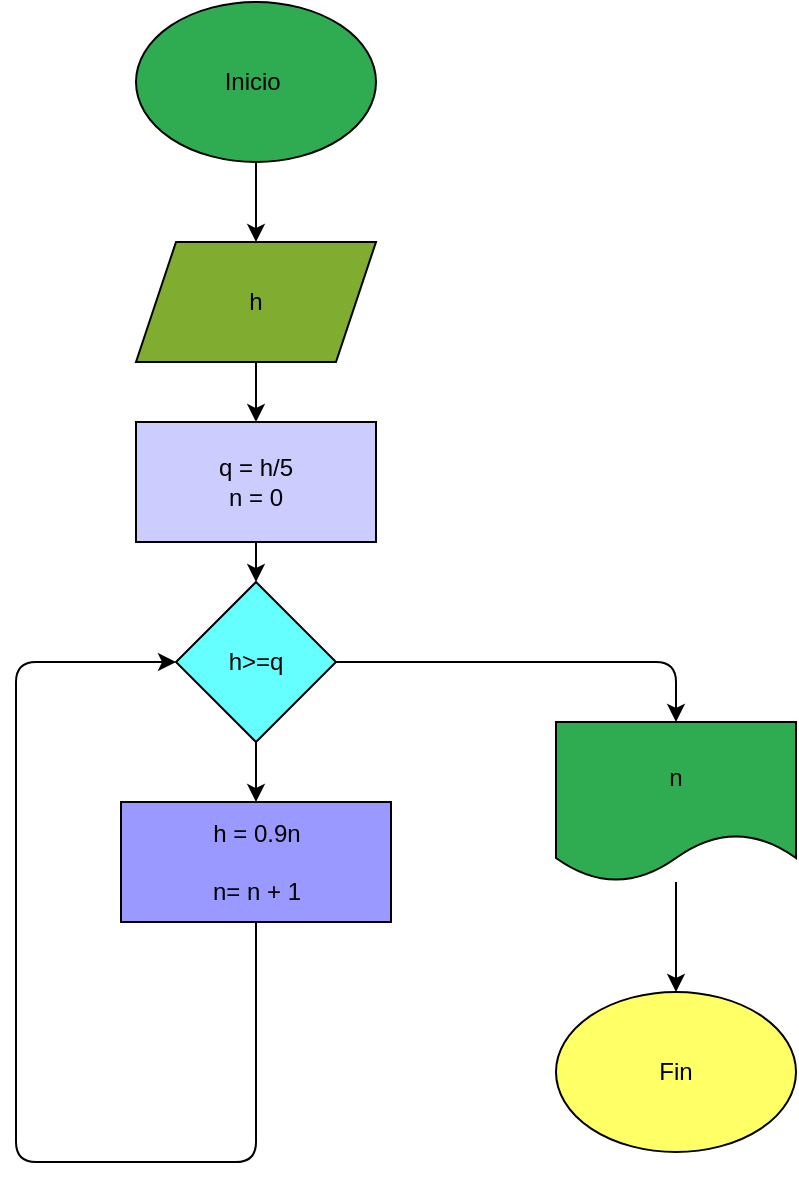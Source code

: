 <mxfile>
    <diagram id="ybQ_8pB1HdUXT-jlIhgG" name="Página-1">
        <mxGraphModel dx="575" dy="461" grid="1" gridSize="10" guides="1" tooltips="1" connect="1" arrows="1" fold="1" page="1" pageScale="1" pageWidth="827" pageHeight="1169" math="0" shadow="0">
            <root>
                <mxCell id="0"/>
                <mxCell id="1" parent="0"/>
                <mxCell id="9" style="edgeStyle=none;html=1;fontColor=#000000;" edge="1" parent="1" source="2" target="3">
                    <mxGeometry relative="1" as="geometry"/>
                </mxCell>
                <mxCell id="2" value="Inicio&amp;nbsp;" style="ellipse;whiteSpace=wrap;html=1;fillColor=#2FAB52;" vertex="1" parent="1">
                    <mxGeometry x="220" y="10" width="120" height="80" as="geometry"/>
                </mxCell>
                <mxCell id="10" style="edgeStyle=none;html=1;fontColor=#000000;" edge="1" parent="1" source="3" target="4">
                    <mxGeometry relative="1" as="geometry"/>
                </mxCell>
                <mxCell id="3" value="h" style="shape=parallelogram;perimeter=parallelogramPerimeter;whiteSpace=wrap;html=1;fixedSize=1;fillColor=#80ac2f;" vertex="1" parent="1">
                    <mxGeometry x="220" y="130" width="120" height="60" as="geometry"/>
                </mxCell>
                <mxCell id="11" style="edgeStyle=none;html=1;fontColor=#000000;" edge="1" parent="1" source="4" target="6">
                    <mxGeometry relative="1" as="geometry"/>
                </mxCell>
                <mxCell id="4" value="&lt;font color=&quot;#000000&quot;&gt;q = h/5&lt;br&gt;n = 0&lt;/font&gt;" style="rounded=0;whiteSpace=wrap;html=1;fillColor=#CCCCFF;" vertex="1" parent="1">
                    <mxGeometry x="220" y="220" width="120" height="60" as="geometry"/>
                </mxCell>
                <mxCell id="13" style="edgeStyle=none;html=1;fontColor=#000000;" edge="1" parent="1" source="5" target="6">
                    <mxGeometry relative="1" as="geometry">
                        <mxPoint x="150" y="370" as="targetPoint"/>
                        <Array as="points">
                            <mxPoint x="280" y="590"/>
                            <mxPoint x="160" y="590"/>
                            <mxPoint x="160" y="340"/>
                        </Array>
                    </mxGeometry>
                </mxCell>
                <mxCell id="5" value="h = 0.9n&lt;br&gt;&lt;br&gt;n= n + 1" style="rounded=0;whiteSpace=wrap;html=1;fillColor=#9999FF;direction=south;" vertex="1" parent="1">
                    <mxGeometry x="212.5" y="410" width="135" height="60" as="geometry"/>
                </mxCell>
                <mxCell id="12" style="edgeStyle=none;html=1;fontColor=#000000;" edge="1" parent="1" source="6" target="5">
                    <mxGeometry relative="1" as="geometry"/>
                </mxCell>
                <mxCell id="14" style="edgeStyle=none;html=1;entryX=0.5;entryY=0;entryDx=0;entryDy=0;fontColor=#000000;" edge="1" parent="1" source="6" target="7">
                    <mxGeometry relative="1" as="geometry">
                        <Array as="points">
                            <mxPoint x="490" y="340"/>
                        </Array>
                    </mxGeometry>
                </mxCell>
                <mxCell id="6" value="&lt;font color=&quot;#000000&quot;&gt;h&amp;gt;=q&lt;/font&gt;" style="rhombus;whiteSpace=wrap;html=1;fillColor=#66FFFF;" vertex="1" parent="1">
                    <mxGeometry x="240" y="300" width="80" height="80" as="geometry"/>
                </mxCell>
                <mxCell id="15" style="edgeStyle=none;html=1;fontColor=#000000;" edge="1" parent="1" source="7" target="8">
                    <mxGeometry relative="1" as="geometry"/>
                </mxCell>
                <mxCell id="7" value="n" style="shape=document;whiteSpace=wrap;html=1;boundedLbl=1;fillColor=#2FAB52;" vertex="1" parent="1">
                    <mxGeometry x="430" y="370" width="120" height="80" as="geometry"/>
                </mxCell>
                <mxCell id="8" value="&lt;font color=&quot;#000000&quot;&gt;Fin&lt;/font&gt;" style="ellipse;whiteSpace=wrap;html=1;fillColor=#FFFF66;" vertex="1" parent="1">
                    <mxGeometry x="430" y="505" width="120" height="80" as="geometry"/>
                </mxCell>
            </root>
        </mxGraphModel>
    </diagram>
</mxfile>